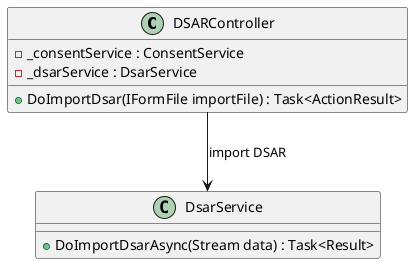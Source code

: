 @startuml

class DSARController {
    -_consentService : ConsentService
    -_dsarService : DsarService

    +DoImportDsar(IFormFile importFile) : Task<ActionResult>
}

class DsarService {
    +DoImportDsarAsync(Stream data) : Task<Result>
}

DSARController --> DsarService : "import DSAR"

@enduml